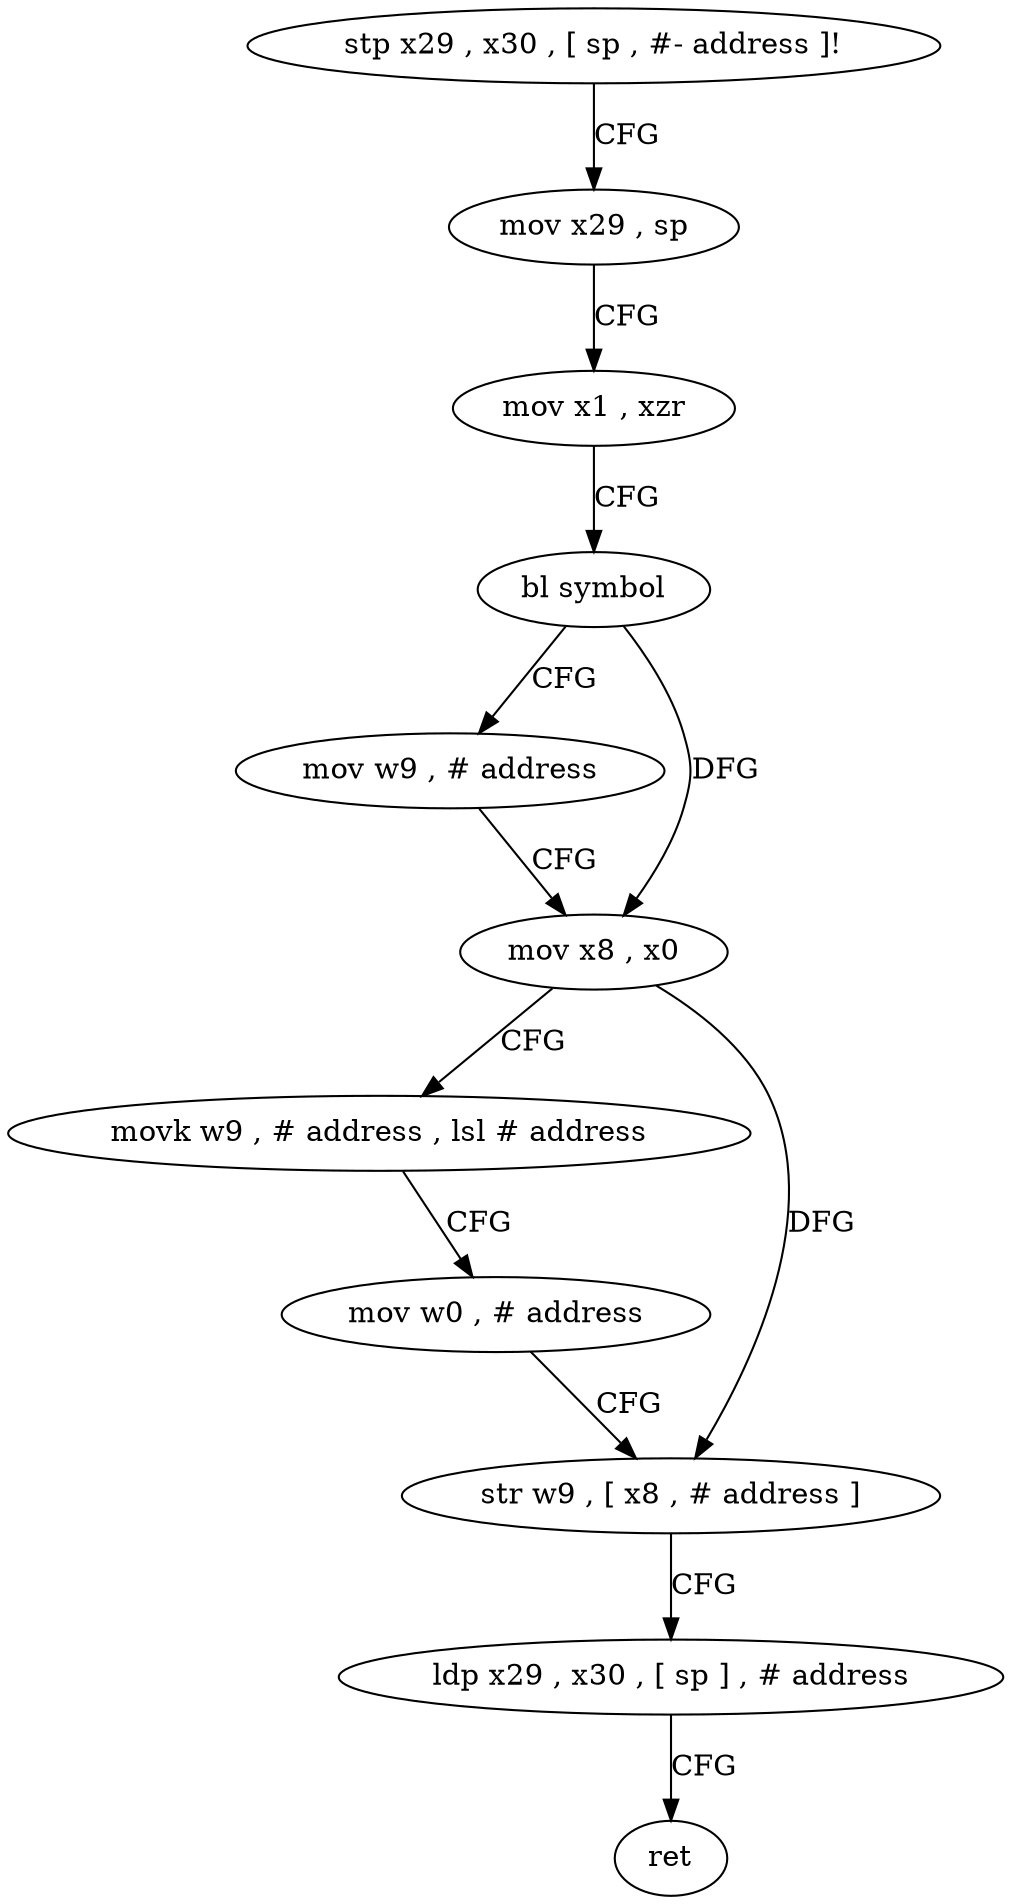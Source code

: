 digraph "func" {
"4248024" [label = "stp x29 , x30 , [ sp , #- address ]!" ]
"4248028" [label = "mov x29 , sp" ]
"4248032" [label = "mov x1 , xzr" ]
"4248036" [label = "bl symbol" ]
"4248040" [label = "mov w9 , # address" ]
"4248044" [label = "mov x8 , x0" ]
"4248048" [label = "movk w9 , # address , lsl # address" ]
"4248052" [label = "mov w0 , # address" ]
"4248056" [label = "str w9 , [ x8 , # address ]" ]
"4248060" [label = "ldp x29 , x30 , [ sp ] , # address" ]
"4248064" [label = "ret" ]
"4248024" -> "4248028" [ label = "CFG" ]
"4248028" -> "4248032" [ label = "CFG" ]
"4248032" -> "4248036" [ label = "CFG" ]
"4248036" -> "4248040" [ label = "CFG" ]
"4248036" -> "4248044" [ label = "DFG" ]
"4248040" -> "4248044" [ label = "CFG" ]
"4248044" -> "4248048" [ label = "CFG" ]
"4248044" -> "4248056" [ label = "DFG" ]
"4248048" -> "4248052" [ label = "CFG" ]
"4248052" -> "4248056" [ label = "CFG" ]
"4248056" -> "4248060" [ label = "CFG" ]
"4248060" -> "4248064" [ label = "CFG" ]
}
